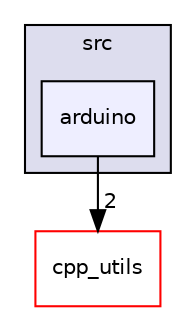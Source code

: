 digraph "esp32-snippets/networking/mqtt/paho_mqtt_embedded_c/MQTTClient/src/arduino" {
  compound=true
  node [ fontsize="10", fontname="Helvetica"];
  edge [ labelfontsize="10", labelfontname="Helvetica"];
  subgraph clusterdir_d26eb8a9337201d4147d4b6391c76f4b {
    graph [ bgcolor="#ddddee", pencolor="black", label="src" fontname="Helvetica", fontsize="10", URL="dir_d26eb8a9337201d4147d4b6391c76f4b.html"]
  dir_92bd65f5829f0b6ae7e936e37508f723 [shape=box, label="arduino", style="filled", fillcolor="#eeeeff", pencolor="black", URL="dir_92bd65f5829f0b6ae7e936e37508f723.html"];
  }
  dir_e66062f3a4d2a5b6b6746a6b0f9c85ac [shape=box label="cpp_utils" fillcolor="white" style="filled" color="red" URL="dir_e66062f3a4d2a5b6b6746a6b0f9c85ac.html"];
  dir_92bd65f5829f0b6ae7e936e37508f723->dir_e66062f3a4d2a5b6b6746a6b0f9c85ac [headlabel="2", labeldistance=1.5 headhref="dir_000126_000062.html"];
}
